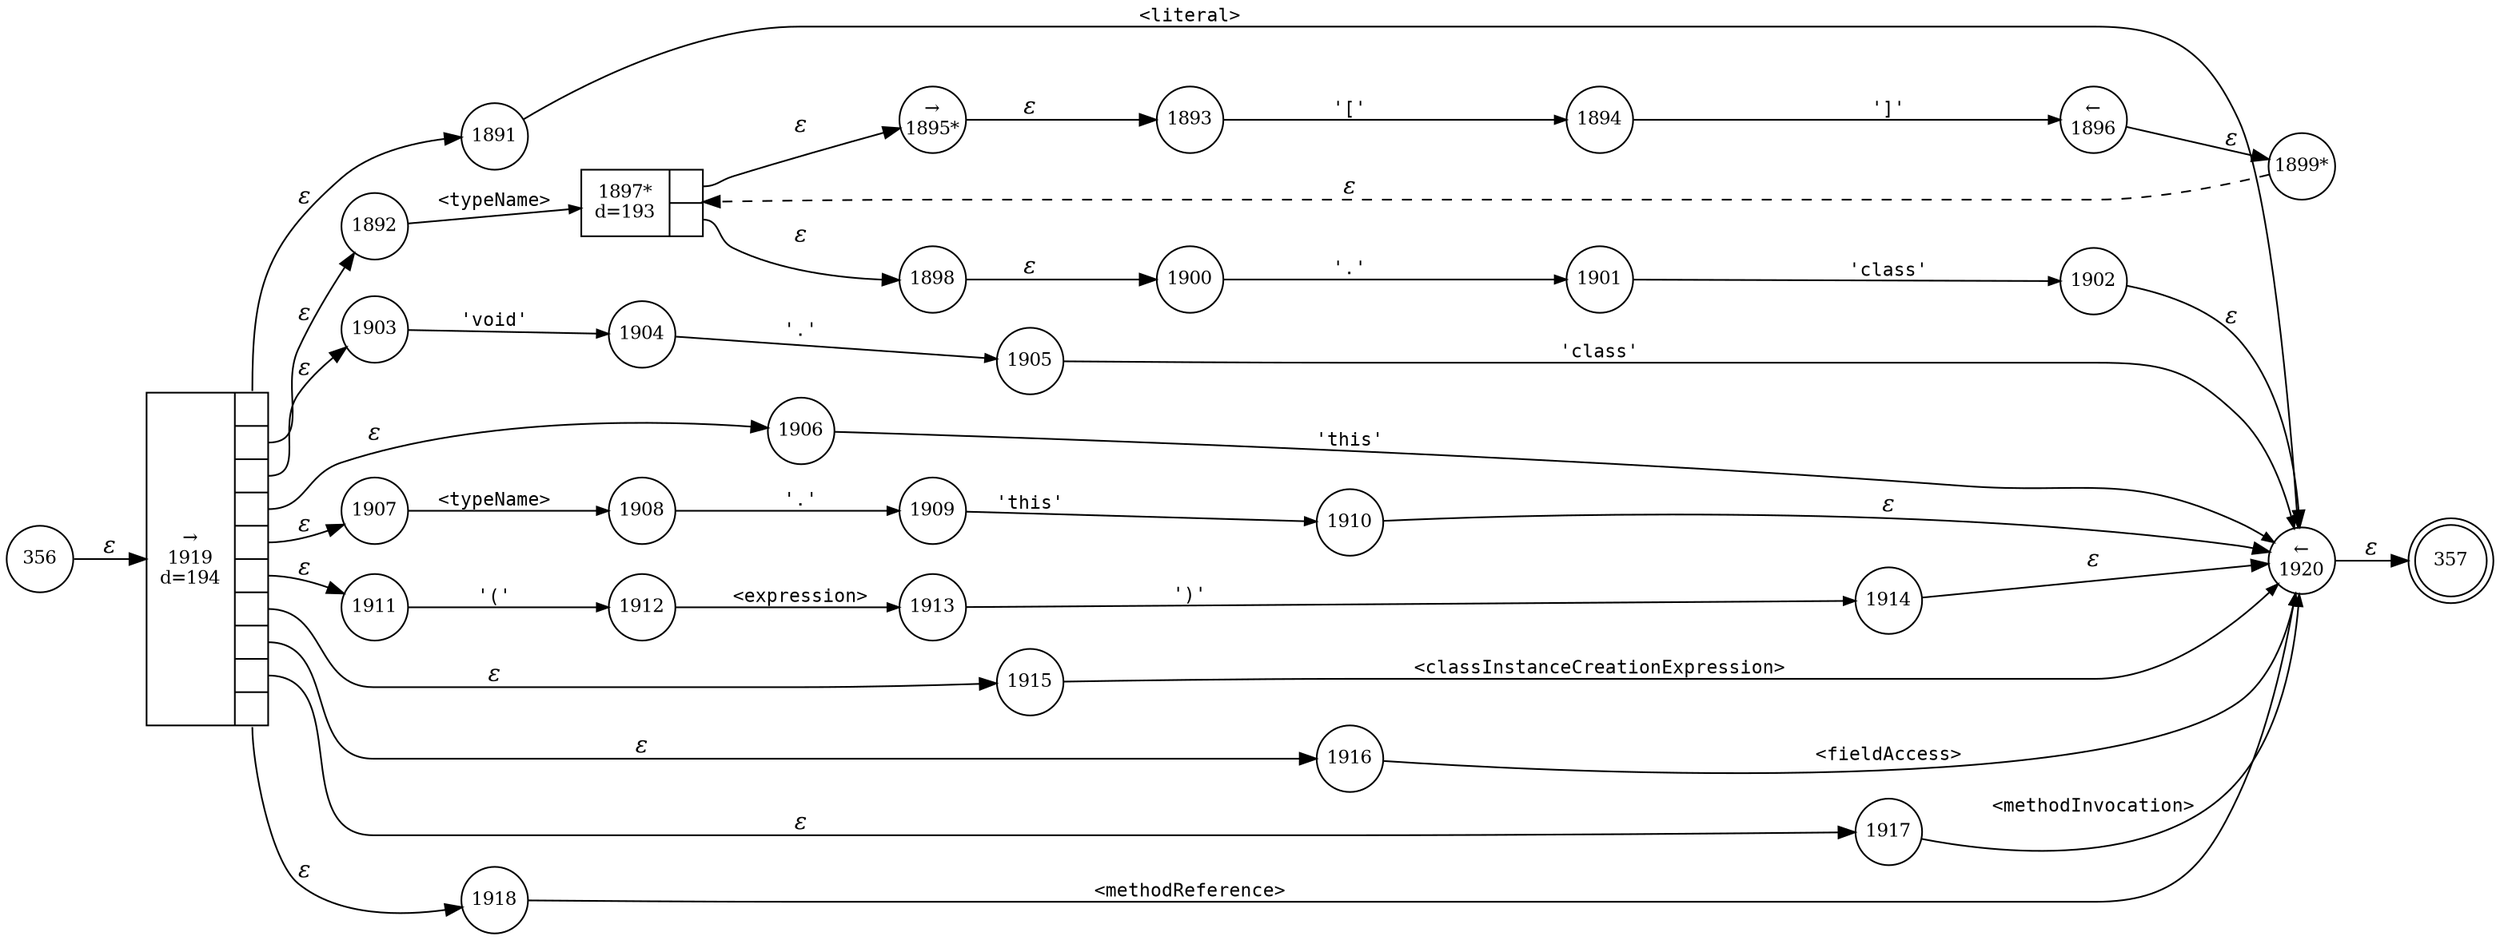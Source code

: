 digraph ATN {
rankdir=LR;
s357[fontsize=11, label="357", shape=doublecircle, fixedsize=true, width=.6];
s1920[fontsize=11,label="&larr;\n1920", shape=circle, fixedsize=true, width=.55, peripheries=1];
s1891[fontsize=11,label="1891", shape=circle, fixedsize=true, width=.55, peripheries=1];
s356[fontsize=11,label="356", shape=circle, fixedsize=true, width=.55, peripheries=1];
s1892[fontsize=11,label="1892", shape=circle, fixedsize=true, width=.55, peripheries=1];
s1893[fontsize=11,label="1893", shape=circle, fixedsize=true, width=.55, peripheries=1];
s1894[fontsize=11,label="1894", shape=circle, fixedsize=true, width=.55, peripheries=1];
s1895[fontsize=11,label="&rarr;\n1895*", shape=circle, fixedsize=true, width=.55, peripheries=1];
s1896[fontsize=11,label="&larr;\n1896", shape=circle, fixedsize=true, width=.55, peripheries=1];
s1897[fontsize=11,label="{1897*\nd=193|{<p0>|<p1>}}", shape=record, fixedsize=false, peripheries=1];
s1898[fontsize=11,label="1898", shape=circle, fixedsize=true, width=.55, peripheries=1];
s1899[fontsize=11,label="1899*", shape=circle, fixedsize=true, width=.55, peripheries=1];
s1900[fontsize=11,label="1900", shape=circle, fixedsize=true, width=.55, peripheries=1];
s1901[fontsize=11,label="1901", shape=circle, fixedsize=true, width=.55, peripheries=1];
s1902[fontsize=11,label="1902", shape=circle, fixedsize=true, width=.55, peripheries=1];
s1903[fontsize=11,label="1903", shape=circle, fixedsize=true, width=.55, peripheries=1];
s1904[fontsize=11,label="1904", shape=circle, fixedsize=true, width=.55, peripheries=1];
s1905[fontsize=11,label="1905", shape=circle, fixedsize=true, width=.55, peripheries=1];
s1906[fontsize=11,label="1906", shape=circle, fixedsize=true, width=.55, peripheries=1];
s1907[fontsize=11,label="1907", shape=circle, fixedsize=true, width=.55, peripheries=1];
s1908[fontsize=11,label="1908", shape=circle, fixedsize=true, width=.55, peripheries=1];
s1909[fontsize=11,label="1909", shape=circle, fixedsize=true, width=.55, peripheries=1];
s1910[fontsize=11,label="1910", shape=circle, fixedsize=true, width=.55, peripheries=1];
s1911[fontsize=11,label="1911", shape=circle, fixedsize=true, width=.55, peripheries=1];
s1912[fontsize=11,label="1912", shape=circle, fixedsize=true, width=.55, peripheries=1];
s1913[fontsize=11,label="1913", shape=circle, fixedsize=true, width=.55, peripheries=1];
s1914[fontsize=11,label="1914", shape=circle, fixedsize=true, width=.55, peripheries=1];
s1915[fontsize=11,label="1915", shape=circle, fixedsize=true, width=.55, peripheries=1];
s1916[fontsize=11,label="1916", shape=circle, fixedsize=true, width=.55, peripheries=1];
s1917[fontsize=11,label="1917", shape=circle, fixedsize=true, width=.55, peripheries=1];
s1918[fontsize=11,label="1918", shape=circle, fixedsize=true, width=.55, peripheries=1];
s1919[fontsize=11,label="{&rarr;\n1919\nd=194|{<p0>|<p1>|<p2>|<p3>|<p4>|<p5>|<p6>|<p7>|<p8>|<p9>}}", shape=record, fixedsize=false, peripheries=1];
s356 -> s1919 [fontname="Times-Italic", label="&epsilon;"];
s1919:p0 -> s1891 [fontname="Times-Italic", label="&epsilon;"];
s1919:p1 -> s1892 [fontname="Times-Italic", label="&epsilon;"];
s1919:p2 -> s1903 [fontname="Times-Italic", label="&epsilon;"];
s1919:p3 -> s1906 [fontname="Times-Italic", label="&epsilon;"];
s1919:p4 -> s1907 [fontname="Times-Italic", label="&epsilon;"];
s1919:p5 -> s1911 [fontname="Times-Italic", label="&epsilon;"];
s1919:p6 -> s1915 [fontname="Times-Italic", label="&epsilon;"];
s1919:p7 -> s1916 [fontname="Times-Italic", label="&epsilon;"];
s1919:p8 -> s1917 [fontname="Times-Italic", label="&epsilon;"];
s1919:p9 -> s1918 [fontname="Times-Italic", label="&epsilon;"];
s1891 -> s1920 [fontsize=11, fontname="Courier", arrowsize=.7, label = "<literal>", arrowhead = normal];
s1892 -> s1897 [fontsize=11, fontname="Courier", arrowsize=.7, label = "<typeName>", arrowhead = normal];
s1903 -> s1904 [fontsize=11, fontname="Courier", arrowsize=.7, label = "'void'", arrowhead = normal];
s1906 -> s1920 [fontsize=11, fontname="Courier", arrowsize=.7, label = "'this'", arrowhead = normal];
s1907 -> s1908 [fontsize=11, fontname="Courier", arrowsize=.7, label = "<typeName>", arrowhead = normal];
s1911 -> s1912 [fontsize=11, fontname="Courier", arrowsize=.7, label = "'('", arrowhead = normal];
s1915 -> s1920 [fontsize=11, fontname="Courier", arrowsize=.7, label = "<classInstanceCreationExpression>", arrowhead = normal];
s1916 -> s1920 [fontsize=11, fontname="Courier", arrowsize=.7, label = "<fieldAccess>", arrowhead = normal];
s1917 -> s1920 [fontsize=11, fontname="Courier", arrowsize=.7, label = "<methodInvocation>", arrowhead = normal];
s1918 -> s1920 [fontsize=11, fontname="Courier", arrowsize=.7, label = "<methodReference>", arrowhead = normal];
s1920 -> s357 [fontname="Times-Italic", label="&epsilon;"];
s1897:p0 -> s1895 [fontname="Times-Italic", label="&epsilon;"];
s1897:p1 -> s1898 [fontname="Times-Italic", label="&epsilon;"];
s1904 -> s1905 [fontsize=11, fontname="Courier", arrowsize=.7, label = "'.'", arrowhead = normal];
s1908 -> s1909 [fontsize=11, fontname="Courier", arrowsize=.7, label = "'.'", arrowhead = normal];
s1912 -> s1913 [fontsize=11, fontname="Courier", arrowsize=.7, label = "<expression>", arrowhead = normal];
s1895 -> s1893 [fontname="Times-Italic", label="&epsilon;"];
s1898 -> s1900 [fontname="Times-Italic", label="&epsilon;"];
s1905 -> s1920 [fontsize=11, fontname="Courier", arrowsize=.7, label = "'class'", arrowhead = normal];
s1909 -> s1910 [fontsize=11, fontname="Courier", arrowsize=.7, label = "'this'", arrowhead = normal];
s1913 -> s1914 [fontsize=11, fontname="Courier", arrowsize=.7, label = "')'", arrowhead = normal];
s1893 -> s1894 [fontsize=11, fontname="Courier", arrowsize=.7, label = "'['", arrowhead = normal];
s1900 -> s1901 [fontsize=11, fontname="Courier", arrowsize=.7, label = "'.'", arrowhead = normal];
s1910 -> s1920 [fontname="Times-Italic", label="&epsilon;"];
s1914 -> s1920 [fontname="Times-Italic", label="&epsilon;"];
s1894 -> s1896 [fontsize=11, fontname="Courier", arrowsize=.7, label = "']'", arrowhead = normal];
s1901 -> s1902 [fontsize=11, fontname="Courier", arrowsize=.7, label = "'class'", arrowhead = normal];
s1896 -> s1899 [fontname="Times-Italic", label="&epsilon;"];
s1902 -> s1920 [fontname="Times-Italic", label="&epsilon;"];
s1899 -> s1897 [fontname="Times-Italic", label="&epsilon;", style="dashed"];
}